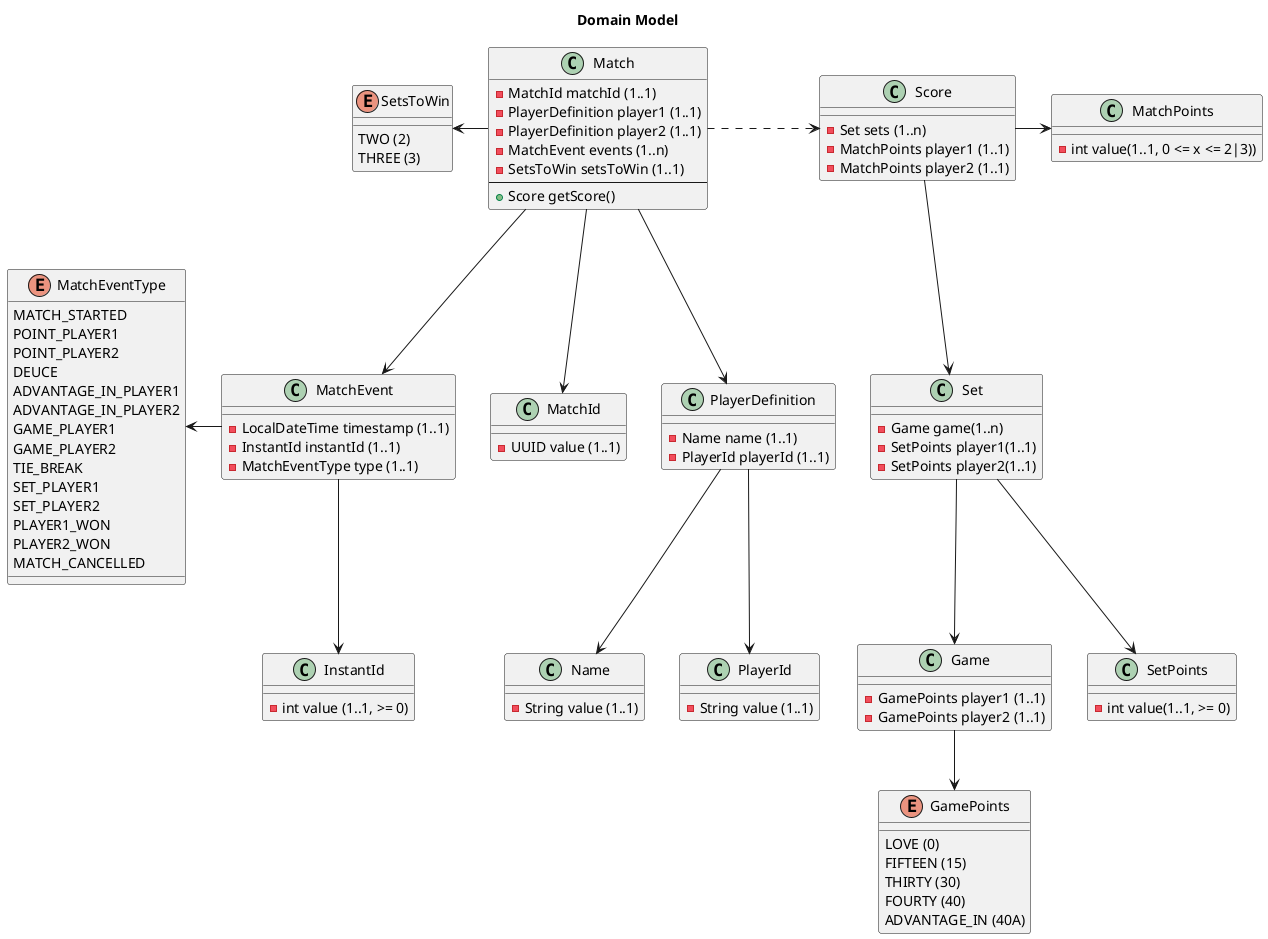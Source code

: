 @startuml

title Domain Model

class Match {
  -MatchId matchId (1..1)
  -PlayerDefinition player1 (1..1)
  -PlayerDefinition player2 (1..1)
  -MatchEvent events (1..n)
  -SetsToWin setsToWin (1..1)
  --
  +Score getScore()
}

class MatchId {
    -UUID value (1..1)
}

enum SetsToWin {
    TWO (2)
    THREE (3)
}

class MatchEvent {
    -LocalDateTime timestamp (1..1)
    -InstantId instantId (1..1)
    -MatchEventType type (1..1)
}

enum MatchEventType {
    MATCH_STARTED
    POINT_PLAYER1
    POINT_PLAYER2
    DEUCE
    ADVANTAGE_IN_PLAYER1
    ADVANTAGE_IN_PLAYER2
    GAME_PLAYER1
    GAME_PLAYER2
    TIE_BREAK
    SET_PLAYER1
    SET_PLAYER2
    PLAYER1_WON
    PLAYER2_WON
    MATCH_CANCELLED
}

class Score {
    -Set sets (1..n)
    -MatchPoints player1 (1..1)
    -MatchPoints player2 (1..1)
}

class MatchPoints {
    -int value(1..1, 0 <= x <= 2|3))
}

class Game {
    -GamePoints player1 (1..1)
    -GamePoints player2 (1..1)
}

enum GamePoints {
    LOVE (0)
    FIFTEEN (15)
    THIRTY (30)
    FOURTY (40)
    ADVANTAGE_IN (40A)
}

class Set {
    -Game game(1..n)
    -SetPoints player1(1..1)
    -SetPoints player2(1..1)
}

class SetPoints {
    -int value(1..1, >= 0)
}

class PlayerDefinition {
    -Name name (1..1)
    -PlayerId playerId (1..1)
}

class Name {
    -String value (1..1)
}

class PlayerId {
    -String value (1..1)
}

class InstantId {
    -int value (1..1, >= 0)
}

Match -down-> MatchId
Match -down-> MatchEvent
Match -left-> SetsToWin
MatchEvent -left-> MatchEventType
MatchEvent -down-> InstantId

Match .right-> Score
Score -down-> Set
Score -right-> MatchPoints
Set -down-> Game
Set -down-> SetPoints
Game -down-> GamePoints

Match -down-> PlayerDefinition
PlayerDefinition -down-> Name
PlayerDefinition -down-> PlayerId
@enduml
